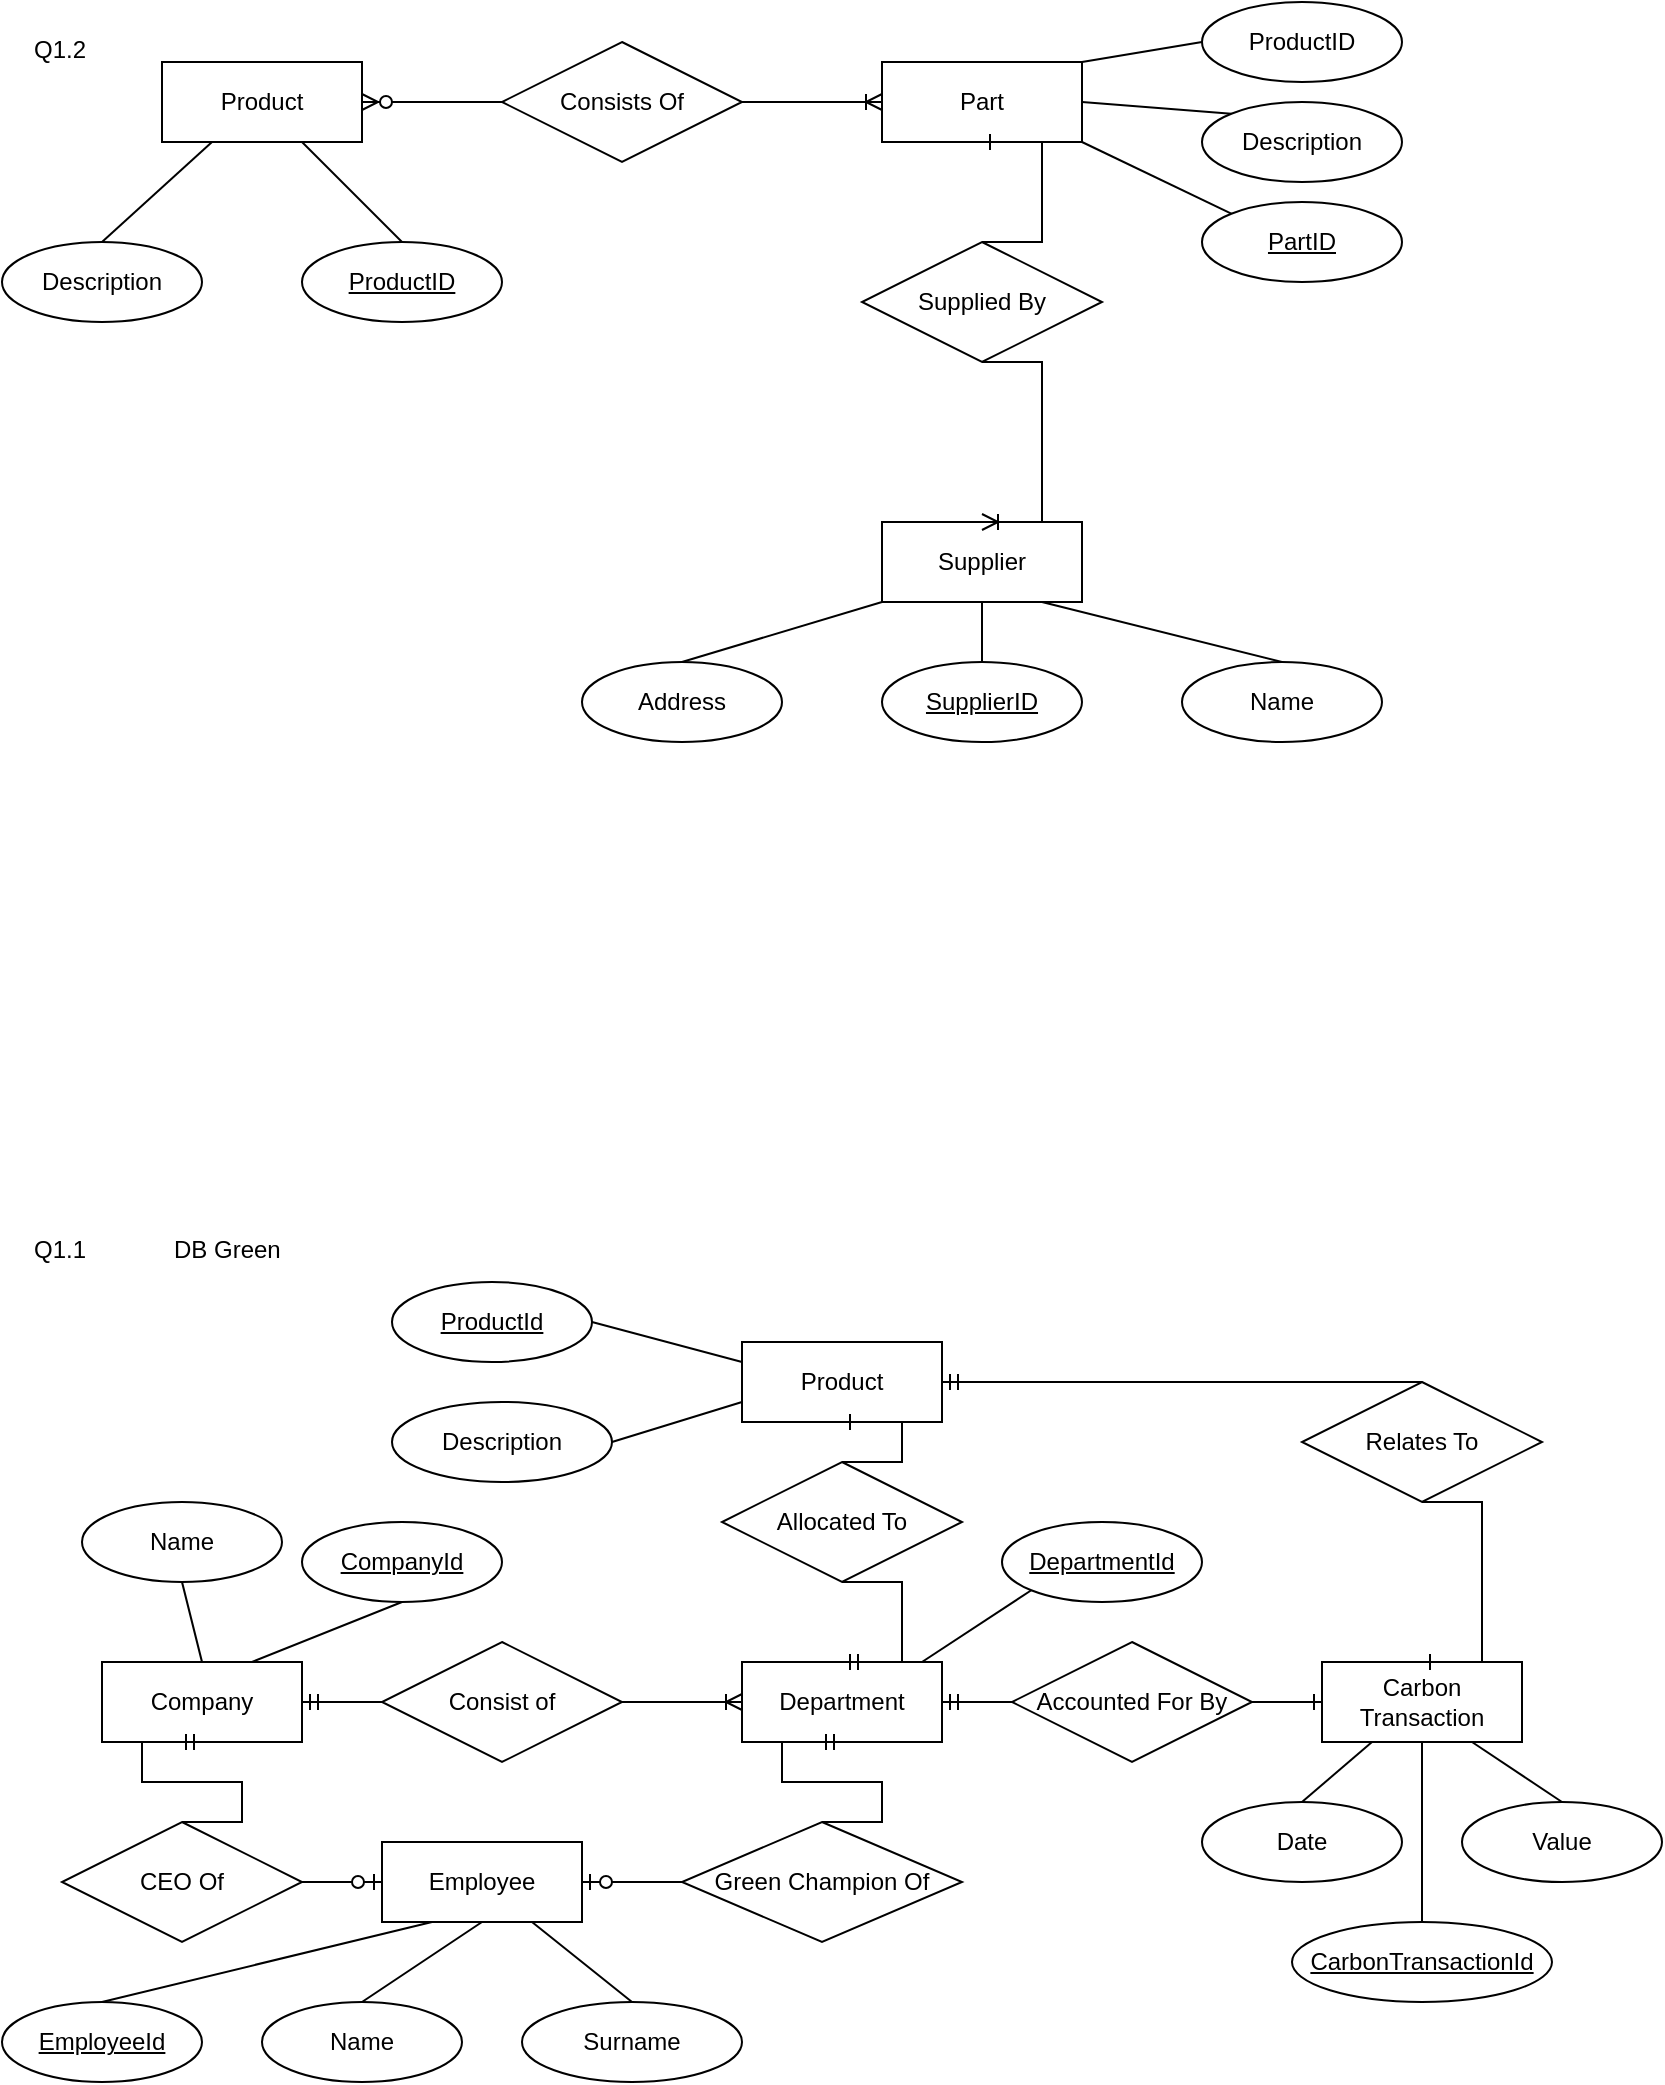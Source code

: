 <mxfile version="20.5.1" type="github">
  <diagram id="R2lEEEUBdFMjLlhIrx00" name="Page-1">
    <mxGraphModel dx="868" dy="488" grid="1" gridSize="10" guides="1" tooltips="1" connect="1" arrows="1" fold="1" page="1" pageScale="1" pageWidth="850" pageHeight="1100" math="0" shadow="0" extFonts="Permanent Marker^https://fonts.googleapis.com/css?family=Permanent+Marker">
      <root>
        <mxCell id="0" />
        <mxCell id="1" parent="0" />
        <mxCell id="xFFertaO3U4QRvvHSYJf-8" value="Company" style="whiteSpace=wrap;html=1;align=center;" vertex="1" parent="1">
          <mxGeometry x="60" y="840" width="100" height="40" as="geometry" />
        </mxCell>
        <mxCell id="xFFertaO3U4QRvvHSYJf-9" value="Name" style="ellipse;whiteSpace=wrap;html=1;align=center;" vertex="1" parent="1">
          <mxGeometry x="50" y="760" width="100" height="40" as="geometry" />
        </mxCell>
        <mxCell id="xFFertaO3U4QRvvHSYJf-11" value="Consist of" style="shape=rhombus;perimeter=rhombusPerimeter;whiteSpace=wrap;html=1;align=center;" vertex="1" parent="1">
          <mxGeometry x="200" y="830" width="120" height="60" as="geometry" />
        </mxCell>
        <mxCell id="xFFertaO3U4QRvvHSYJf-12" value="Department" style="whiteSpace=wrap;html=1;align=center;" vertex="1" parent="1">
          <mxGeometry x="380" y="840" width="100" height="40" as="geometry" />
        </mxCell>
        <mxCell id="xFFertaO3U4QRvvHSYJf-13" value="" style="edgeStyle=entityRelationEdgeStyle;fontSize=12;html=1;endArrow=ERoneToMany;rounded=0;entryX=0;entryY=0.5;entryDx=0;entryDy=0;exitX=1;exitY=0.5;exitDx=0;exitDy=0;" edge="1" parent="1" source="xFFertaO3U4QRvvHSYJf-11" target="xFFertaO3U4QRvvHSYJf-12">
          <mxGeometry width="100" height="100" relative="1" as="geometry">
            <mxPoint x="400" y="870" as="sourcePoint" />
            <mxPoint x="500" y="770" as="targetPoint" />
          </mxGeometry>
        </mxCell>
        <mxCell id="xFFertaO3U4QRvvHSYJf-14" value="" style="edgeStyle=entityRelationEdgeStyle;fontSize=12;html=1;endArrow=ERmandOne;rounded=0;entryX=1;entryY=0.5;entryDx=0;entryDy=0;exitX=0;exitY=0.5;exitDx=0;exitDy=0;" edge="1" parent="1" source="xFFertaO3U4QRvvHSYJf-11" target="xFFertaO3U4QRvvHSYJf-8">
          <mxGeometry width="100" height="100" relative="1" as="geometry">
            <mxPoint x="120" y="960" as="sourcePoint" />
            <mxPoint x="220" y="860" as="targetPoint" />
          </mxGeometry>
        </mxCell>
        <mxCell id="xFFertaO3U4QRvvHSYJf-17" value="Employee" style="whiteSpace=wrap;html=1;align=center;" vertex="1" parent="1">
          <mxGeometry x="200" y="930" width="100" height="40" as="geometry" />
        </mxCell>
        <mxCell id="xFFertaO3U4QRvvHSYJf-19" value="CEO Of" style="shape=rhombus;perimeter=rhombusPerimeter;whiteSpace=wrap;html=1;align=center;" vertex="1" parent="1">
          <mxGeometry x="40" y="920" width="120" height="60" as="geometry" />
        </mxCell>
        <mxCell id="xFFertaO3U4QRvvHSYJf-21" value="" style="edgeStyle=entityRelationEdgeStyle;fontSize=12;html=1;endArrow=ERzeroToOne;endFill=1;rounded=0;entryX=0;entryY=0.5;entryDx=0;entryDy=0;exitX=1;exitY=0.5;exitDx=0;exitDy=0;" edge="1" parent="1" source="xFFertaO3U4QRvvHSYJf-19" target="xFFertaO3U4QRvvHSYJf-17">
          <mxGeometry width="100" height="100" relative="1" as="geometry">
            <mxPoint x="400" y="890" as="sourcePoint" />
            <mxPoint x="500" y="790" as="targetPoint" />
          </mxGeometry>
        </mxCell>
        <mxCell id="xFFertaO3U4QRvvHSYJf-22" value="Green Champion Of" style="shape=rhombus;perimeter=rhombusPerimeter;whiteSpace=wrap;html=1;align=center;container=1;" vertex="1" parent="1">
          <mxGeometry x="350" y="920" width="140" height="60" as="geometry" />
        </mxCell>
        <mxCell id="xFFertaO3U4QRvvHSYJf-27" value="" style="edgeStyle=entityRelationEdgeStyle;fontSize=12;html=1;endArrow=ERmandOne;rounded=0;entryX=0.5;entryY=1;entryDx=0;entryDy=0;exitX=0.5;exitY=0;exitDx=0;exitDy=0;" edge="1" parent="1" source="xFFertaO3U4QRvvHSYJf-22" target="xFFertaO3U4QRvvHSYJf-12">
          <mxGeometry width="100" height="100" relative="1" as="geometry">
            <mxPoint x="310" y="1080" as="sourcePoint" />
            <mxPoint x="350" y="1000" as="targetPoint" />
          </mxGeometry>
        </mxCell>
        <mxCell id="xFFertaO3U4QRvvHSYJf-28" value="" style="edgeStyle=entityRelationEdgeStyle;fontSize=12;html=1;endArrow=ERmandOne;rounded=0;entryX=0.5;entryY=1;entryDx=0;entryDy=0;exitX=0.5;exitY=0;exitDx=0;exitDy=0;" edge="1" parent="1" source="xFFertaO3U4QRvvHSYJf-19" target="xFFertaO3U4QRvvHSYJf-8">
          <mxGeometry width="100" height="100" relative="1" as="geometry">
            <mxPoint x="30" y="950" as="sourcePoint" />
            <mxPoint x="90" y="1030" as="targetPoint" />
          </mxGeometry>
        </mxCell>
        <mxCell id="xFFertaO3U4QRvvHSYJf-29" value="" style="edgeStyle=entityRelationEdgeStyle;fontSize=12;html=1;endArrow=ERzeroToOne;endFill=1;rounded=0;entryX=1;entryY=0.5;entryDx=0;entryDy=0;exitX=0;exitY=0.5;exitDx=0;exitDy=0;" edge="1" parent="1" source="xFFertaO3U4QRvvHSYJf-22" target="xFFertaO3U4QRvvHSYJf-17">
          <mxGeometry width="100" height="100" relative="1" as="geometry">
            <mxPoint x="220" y="1150" as="sourcePoint" />
            <mxPoint x="320" y="1050" as="targetPoint" />
          </mxGeometry>
        </mxCell>
        <mxCell id="xFFertaO3U4QRvvHSYJf-30" value="Surname" style="ellipse;whiteSpace=wrap;html=1;align=center;" vertex="1" parent="1">
          <mxGeometry x="270" y="1010" width="110" height="40" as="geometry" />
        </mxCell>
        <mxCell id="xFFertaO3U4QRvvHSYJf-31" value="Name" style="ellipse;whiteSpace=wrap;html=1;align=center;" vertex="1" parent="1">
          <mxGeometry x="140" y="1010" width="100" height="40" as="geometry" />
        </mxCell>
        <mxCell id="xFFertaO3U4QRvvHSYJf-34" value="Product" style="whiteSpace=wrap;html=1;align=center;" vertex="1" parent="1">
          <mxGeometry x="380" y="680" width="100" height="40" as="geometry" />
        </mxCell>
        <mxCell id="xFFertaO3U4QRvvHSYJf-35" value="Allocated To" style="shape=rhombus;perimeter=rhombusPerimeter;whiteSpace=wrap;html=1;align=center;" vertex="1" parent="1">
          <mxGeometry x="370" y="740" width="120" height="60" as="geometry" />
        </mxCell>
        <mxCell id="xFFertaO3U4QRvvHSYJf-37" value="" style="edgeStyle=entityRelationEdgeStyle;fontSize=12;html=1;endArrow=ERmandOne;rounded=0;entryX=0.5;entryY=0;entryDx=0;entryDy=0;exitX=0.5;exitY=1;exitDx=0;exitDy=0;" edge="1" parent="1" source="xFFertaO3U4QRvvHSYJf-35" target="xFFertaO3U4QRvvHSYJf-12">
          <mxGeometry width="100" height="100" relative="1" as="geometry">
            <mxPoint x="340" y="960" as="sourcePoint" />
            <mxPoint x="440" y="860" as="targetPoint" />
          </mxGeometry>
        </mxCell>
        <mxCell id="xFFertaO3U4QRvvHSYJf-38" value="Description" style="ellipse;whiteSpace=wrap;html=1;align=center;" vertex="1" parent="1">
          <mxGeometry x="205" y="710" width="110" height="40" as="geometry" />
        </mxCell>
        <mxCell id="xFFertaO3U4QRvvHSYJf-39" value="Carbon Transaction" style="whiteSpace=wrap;html=1;align=center;" vertex="1" parent="1">
          <mxGeometry x="670" y="840" width="100" height="40" as="geometry" />
        </mxCell>
        <mxCell id="xFFertaO3U4QRvvHSYJf-40" value="" style="edgeStyle=entityRelationEdgeStyle;fontSize=12;html=1;endArrow=ERmandOne;rounded=0;entryX=1;entryY=0.5;entryDx=0;entryDy=0;exitX=0;exitY=0.5;exitDx=0;exitDy=0;" edge="1" parent="1" source="xFFertaO3U4QRvvHSYJf-42" target="xFFertaO3U4QRvvHSYJf-12">
          <mxGeometry width="100" height="100" relative="1" as="geometry">
            <mxPoint x="520" y="990" as="sourcePoint" />
            <mxPoint x="600" y="900" as="targetPoint" />
          </mxGeometry>
        </mxCell>
        <mxCell id="xFFertaO3U4QRvvHSYJf-42" value="Accounted For By" style="shape=rhombus;perimeter=rhombusPerimeter;whiteSpace=wrap;html=1;align=center;" vertex="1" parent="1">
          <mxGeometry x="515" y="830" width="120" height="60" as="geometry" />
        </mxCell>
        <mxCell id="xFFertaO3U4QRvvHSYJf-43" value="Relates To" style="shape=rhombus;perimeter=rhombusPerimeter;whiteSpace=wrap;html=1;align=center;" vertex="1" parent="1">
          <mxGeometry x="660" y="700" width="120" height="60" as="geometry" />
        </mxCell>
        <mxCell id="xFFertaO3U4QRvvHSYJf-44" value="Date" style="ellipse;whiteSpace=wrap;html=1;align=center;" vertex="1" parent="1">
          <mxGeometry x="610" y="910" width="100" height="40" as="geometry" />
        </mxCell>
        <mxCell id="xFFertaO3U4QRvvHSYJf-45" value="Value" style="ellipse;whiteSpace=wrap;html=1;align=center;" vertex="1" parent="1">
          <mxGeometry x="740" y="910" width="100" height="40" as="geometry" />
        </mxCell>
        <mxCell id="xFFertaO3U4QRvvHSYJf-50" value="" style="endArrow=none;html=1;rounded=0;entryX=1;entryY=0.5;entryDx=0;entryDy=0;exitX=0;exitY=0.75;exitDx=0;exitDy=0;" edge="1" parent="1" source="xFFertaO3U4QRvvHSYJf-34" target="xFFertaO3U4QRvvHSYJf-38">
          <mxGeometry width="50" height="50" relative="1" as="geometry">
            <mxPoint x="380" y="940" as="sourcePoint" />
            <mxPoint x="430" y="890" as="targetPoint" />
          </mxGeometry>
        </mxCell>
        <mxCell id="xFFertaO3U4QRvvHSYJf-51" value="" style="endArrow=none;html=1;rounded=0;entryX=0.5;entryY=1;entryDx=0;entryDy=0;exitX=0.5;exitY=0;exitDx=0;exitDy=0;" edge="1" parent="1" source="xFFertaO3U4QRvvHSYJf-8" target="xFFertaO3U4QRvvHSYJf-9">
          <mxGeometry width="50" height="50" relative="1" as="geometry">
            <mxPoint x="390" y="950" as="sourcePoint" />
            <mxPoint x="440" y="900" as="targetPoint" />
          </mxGeometry>
        </mxCell>
        <mxCell id="xFFertaO3U4QRvvHSYJf-52" value="" style="endArrow=none;html=1;rounded=0;entryX=0.75;entryY=1;entryDx=0;entryDy=0;exitX=0.5;exitY=0;exitDx=0;exitDy=0;" edge="1" parent="1" source="xFFertaO3U4QRvvHSYJf-45" target="xFFertaO3U4QRvvHSYJf-39">
          <mxGeometry width="50" height="50" relative="1" as="geometry">
            <mxPoint x="400" y="960" as="sourcePoint" />
            <mxPoint x="450" y="910" as="targetPoint" />
          </mxGeometry>
        </mxCell>
        <mxCell id="xFFertaO3U4QRvvHSYJf-53" value="" style="endArrow=none;html=1;rounded=0;entryX=0.25;entryY=1;entryDx=0;entryDy=0;exitX=0.5;exitY=0;exitDx=0;exitDy=0;" edge="1" parent="1" source="xFFertaO3U4QRvvHSYJf-44" target="xFFertaO3U4QRvvHSYJf-39">
          <mxGeometry width="50" height="50" relative="1" as="geometry">
            <mxPoint x="410" y="970" as="sourcePoint" />
            <mxPoint x="460" y="920" as="targetPoint" />
          </mxGeometry>
        </mxCell>
        <mxCell id="xFFertaO3U4QRvvHSYJf-54" value="" style="endArrow=none;html=1;rounded=0;exitX=0.5;exitY=0;exitDx=0;exitDy=0;entryX=0.5;entryY=1;entryDx=0;entryDy=0;" edge="1" parent="1" source="xFFertaO3U4QRvvHSYJf-31" target="xFFertaO3U4QRvvHSYJf-17">
          <mxGeometry width="50" height="50" relative="1" as="geometry">
            <mxPoint x="420" y="980" as="sourcePoint" />
            <mxPoint x="470" y="930" as="targetPoint" />
          </mxGeometry>
        </mxCell>
        <mxCell id="xFFertaO3U4QRvvHSYJf-55" value="" style="endArrow=none;html=1;rounded=0;exitX=0.5;exitY=0;exitDx=0;exitDy=0;entryX=0.75;entryY=1;entryDx=0;entryDy=0;" edge="1" parent="1" source="xFFertaO3U4QRvvHSYJf-30" target="xFFertaO3U4QRvvHSYJf-17">
          <mxGeometry width="50" height="50" relative="1" as="geometry">
            <mxPoint x="430" y="990" as="sourcePoint" />
            <mxPoint x="480" y="940" as="targetPoint" />
          </mxGeometry>
        </mxCell>
        <mxCell id="xFFertaO3U4QRvvHSYJf-58" value="" style="edgeStyle=entityRelationEdgeStyle;fontSize=12;html=1;endArrow=ERone;endFill=1;rounded=0;entryX=0.5;entryY=1;entryDx=0;entryDy=0;exitX=0.5;exitY=0;exitDx=0;exitDy=0;" edge="1" parent="1" source="xFFertaO3U4QRvvHSYJf-35" target="xFFertaO3U4QRvvHSYJf-34">
          <mxGeometry width="100" height="100" relative="1" as="geometry">
            <mxPoint x="340" y="960" as="sourcePoint" />
            <mxPoint x="440" y="860" as="targetPoint" />
          </mxGeometry>
        </mxCell>
        <mxCell id="xFFertaO3U4QRvvHSYJf-59" value="" style="edgeStyle=entityRelationEdgeStyle;fontSize=12;html=1;endArrow=ERmandOne;rounded=0;entryX=1;entryY=0.5;entryDx=0;entryDy=0;exitX=0.5;exitY=0;exitDx=0;exitDy=0;" edge="1" parent="1" source="xFFertaO3U4QRvvHSYJf-43" target="xFFertaO3U4QRvvHSYJf-34">
          <mxGeometry width="100" height="100" relative="1" as="geometry">
            <mxPoint x="340" y="960" as="sourcePoint" />
            <mxPoint x="440" y="860" as="targetPoint" />
          </mxGeometry>
        </mxCell>
        <mxCell id="xFFertaO3U4QRvvHSYJf-60" value="" style="edgeStyle=entityRelationEdgeStyle;fontSize=12;html=1;endArrow=ERone;endFill=1;rounded=0;entryX=0.5;entryY=0;entryDx=0;entryDy=0;exitX=0.5;exitY=1;exitDx=0;exitDy=0;" edge="1" parent="1" source="xFFertaO3U4QRvvHSYJf-43" target="xFFertaO3U4QRvvHSYJf-39">
          <mxGeometry width="100" height="100" relative="1" as="geometry">
            <mxPoint x="360" y="960" as="sourcePoint" />
            <mxPoint x="460" y="860" as="targetPoint" />
          </mxGeometry>
        </mxCell>
        <mxCell id="xFFertaO3U4QRvvHSYJf-61" value="" style="edgeStyle=entityRelationEdgeStyle;fontSize=12;html=1;endArrow=ERone;endFill=1;rounded=0;entryX=0;entryY=0.5;entryDx=0;entryDy=0;exitX=1;exitY=0.5;exitDx=0;exitDy=0;" edge="1" parent="1" source="xFFertaO3U4QRvvHSYJf-42" target="xFFertaO3U4QRvvHSYJf-39">
          <mxGeometry width="100" height="100" relative="1" as="geometry">
            <mxPoint x="640" y="880" as="sourcePoint" />
            <mxPoint x="460" y="860" as="targetPoint" />
          </mxGeometry>
        </mxCell>
        <mxCell id="xFFertaO3U4QRvvHSYJf-63" value="" style="endArrow=none;html=1;rounded=0;entryX=0.25;entryY=1;entryDx=0;entryDy=0;" edge="1" parent="1" target="xFFertaO3U4QRvvHSYJf-17">
          <mxGeometry relative="1" as="geometry">
            <mxPoint x="60" y="1010" as="sourcePoint" />
            <mxPoint x="180" y="960" as="targetPoint" />
          </mxGeometry>
        </mxCell>
        <mxCell id="xFFertaO3U4QRvvHSYJf-64" value="EmployeeId" style="ellipse;whiteSpace=wrap;html=1;align=center;fontStyle=4;" vertex="1" parent="1">
          <mxGeometry x="10" y="1010" width="100" height="40" as="geometry" />
        </mxCell>
        <mxCell id="xFFertaO3U4QRvvHSYJf-67" value="ProductId" style="ellipse;whiteSpace=wrap;html=1;align=center;fontStyle=4;" vertex="1" parent="1">
          <mxGeometry x="205" y="650" width="100" height="40" as="geometry" />
        </mxCell>
        <mxCell id="xFFertaO3U4QRvvHSYJf-68" value="" style="endArrow=none;html=1;rounded=0;entryX=0;entryY=0.25;entryDx=0;entryDy=0;exitX=1;exitY=0.5;exitDx=0;exitDy=0;" edge="1" parent="1" source="xFFertaO3U4QRvvHSYJf-67" target="xFFertaO3U4QRvvHSYJf-34">
          <mxGeometry relative="1" as="geometry">
            <mxPoint x="270" y="850" as="sourcePoint" />
            <mxPoint x="430" y="850" as="targetPoint" />
          </mxGeometry>
        </mxCell>
        <mxCell id="xFFertaO3U4QRvvHSYJf-69" value="CarbonTransactionId" style="ellipse;whiteSpace=wrap;html=1;align=center;fontStyle=4;" vertex="1" parent="1">
          <mxGeometry x="655" y="970" width="130" height="40" as="geometry" />
        </mxCell>
        <mxCell id="xFFertaO3U4QRvvHSYJf-70" value="" style="endArrow=none;html=1;rounded=0;entryX=0.5;entryY=1;entryDx=0;entryDy=0;exitX=0.5;exitY=0;exitDx=0;exitDy=0;" edge="1" parent="1" source="xFFertaO3U4QRvvHSYJf-69" target="xFFertaO3U4QRvvHSYJf-39">
          <mxGeometry relative="1" as="geometry">
            <mxPoint x="270" y="850" as="sourcePoint" />
            <mxPoint x="430" y="850" as="targetPoint" />
          </mxGeometry>
        </mxCell>
        <mxCell id="xFFertaO3U4QRvvHSYJf-71" value="CompanyId" style="ellipse;whiteSpace=wrap;html=1;align=center;fontStyle=4;" vertex="1" parent="1">
          <mxGeometry x="160" y="770" width="100" height="40" as="geometry" />
        </mxCell>
        <mxCell id="xFFertaO3U4QRvvHSYJf-72" value="" style="endArrow=none;html=1;rounded=0;entryX=0.5;entryY=1;entryDx=0;entryDy=0;exitX=0.75;exitY=0;exitDx=0;exitDy=0;" edge="1" parent="1" source="xFFertaO3U4QRvvHSYJf-8" target="xFFertaO3U4QRvvHSYJf-71">
          <mxGeometry relative="1" as="geometry">
            <mxPoint x="270" y="850" as="sourcePoint" />
            <mxPoint x="430" y="850" as="targetPoint" />
          </mxGeometry>
        </mxCell>
        <mxCell id="xFFertaO3U4QRvvHSYJf-73" value="DepartmentId" style="ellipse;whiteSpace=wrap;html=1;align=center;fontStyle=4;" vertex="1" parent="1">
          <mxGeometry x="510" y="770" width="100" height="40" as="geometry" />
        </mxCell>
        <mxCell id="xFFertaO3U4QRvvHSYJf-74" value="" style="endArrow=none;html=1;rounded=0;entryX=0;entryY=1;entryDx=0;entryDy=0;" edge="1" parent="1" target="xFFertaO3U4QRvvHSYJf-73">
          <mxGeometry relative="1" as="geometry">
            <mxPoint x="470" y="840" as="sourcePoint" />
            <mxPoint x="540" y="820" as="targetPoint" />
          </mxGeometry>
        </mxCell>
        <mxCell id="xFFertaO3U4QRvvHSYJf-78" value="Q1.1" style="text;strokeColor=none;fillColor=none;spacingLeft=4;spacingRight=4;overflow=hidden;rotatable=0;points=[[0,0.5],[1,0.5]];portConstraint=eastwest;fontSize=12;" vertex="1" parent="1">
          <mxGeometry x="20" y="620" width="40" height="30" as="geometry" />
        </mxCell>
        <mxCell id="xFFertaO3U4QRvvHSYJf-79" value="Q1.2" style="text;strokeColor=none;fillColor=none;spacingLeft=4;spacingRight=4;overflow=hidden;rotatable=0;points=[[0,0.5],[1,0.5]];portConstraint=eastwest;fontSize=12;" vertex="1" parent="1">
          <mxGeometry x="20" y="20" width="40" height="30" as="geometry" />
        </mxCell>
        <mxCell id="xFFertaO3U4QRvvHSYJf-80" value="Supplier" style="whiteSpace=wrap;html=1;align=center;" vertex="1" parent="1">
          <mxGeometry x="450" y="270" width="100" height="40" as="geometry" />
        </mxCell>
        <mxCell id="xFFertaO3U4QRvvHSYJf-81" value="Part" style="whiteSpace=wrap;html=1;align=center;" vertex="1" parent="1">
          <mxGeometry x="450" y="40" width="100" height="40" as="geometry" />
        </mxCell>
        <mxCell id="xFFertaO3U4QRvvHSYJf-82" value="Product" style="whiteSpace=wrap;html=1;align=center;" vertex="1" parent="1">
          <mxGeometry x="90" y="40" width="100" height="40" as="geometry" />
        </mxCell>
        <mxCell id="xFFertaO3U4QRvvHSYJf-83" value="Consists Of" style="shape=rhombus;perimeter=rhombusPerimeter;whiteSpace=wrap;html=1;align=center;" vertex="1" parent="1">
          <mxGeometry x="260" y="30" width="120" height="60" as="geometry" />
        </mxCell>
        <mxCell id="xFFertaO3U4QRvvHSYJf-84" value="Supplied By" style="shape=rhombus;perimeter=rhombusPerimeter;whiteSpace=wrap;html=1;align=center;" vertex="1" parent="1">
          <mxGeometry x="440" y="130" width="120" height="60" as="geometry" />
        </mxCell>
        <mxCell id="xFFertaO3U4QRvvHSYJf-85" value="" style="edgeStyle=entityRelationEdgeStyle;fontSize=12;html=1;endArrow=ERzeroToMany;endFill=1;rounded=0;entryX=1;entryY=0.5;entryDx=0;entryDy=0;exitX=0;exitY=0.5;exitDx=0;exitDy=0;" edge="1" parent="1" source="xFFertaO3U4QRvvHSYJf-83" target="xFFertaO3U4QRvvHSYJf-82">
          <mxGeometry width="100" height="100" relative="1" as="geometry">
            <mxPoint x="230" y="180" as="sourcePoint" />
            <mxPoint x="120" y="110" as="targetPoint" />
          </mxGeometry>
        </mxCell>
        <mxCell id="xFFertaO3U4QRvvHSYJf-86" value="" style="edgeStyle=entityRelationEdgeStyle;fontSize=12;html=1;endArrow=ERoneToMany;rounded=0;entryX=0;entryY=0.5;entryDx=0;entryDy=0;exitX=1;exitY=0.5;exitDx=0;exitDy=0;" edge="1" parent="1" source="xFFertaO3U4QRvvHSYJf-83" target="xFFertaO3U4QRvvHSYJf-81">
          <mxGeometry width="100" height="100" relative="1" as="geometry">
            <mxPoint x="340" y="160" as="sourcePoint" />
            <mxPoint x="440" y="60" as="targetPoint" />
          </mxGeometry>
        </mxCell>
        <mxCell id="xFFertaO3U4QRvvHSYJf-87" value="" style="edgeStyle=entityRelationEdgeStyle;fontSize=12;html=1;endArrow=ERone;endFill=1;rounded=0;entryX=0.5;entryY=1;entryDx=0;entryDy=0;exitX=0.5;exitY=0;exitDx=0;exitDy=0;" edge="1" parent="1" source="xFFertaO3U4QRvvHSYJf-84" target="xFFertaO3U4QRvvHSYJf-81">
          <mxGeometry width="100" height="100" relative="1" as="geometry">
            <mxPoint x="400" y="210" as="sourcePoint" />
            <mxPoint x="500" y="110" as="targetPoint" />
          </mxGeometry>
        </mxCell>
        <mxCell id="xFFertaO3U4QRvvHSYJf-88" value="" style="edgeStyle=entityRelationEdgeStyle;fontSize=12;html=1;endArrow=ERoneToMany;rounded=0;exitX=0.5;exitY=1;exitDx=0;exitDy=0;entryX=0.5;entryY=0;entryDx=0;entryDy=0;" edge="1" parent="1" source="xFFertaO3U4QRvvHSYJf-84" target="xFFertaO3U4QRvvHSYJf-80">
          <mxGeometry width="100" height="100" relative="1" as="geometry">
            <mxPoint x="380" y="300" as="sourcePoint" />
            <mxPoint x="480" y="240" as="targetPoint" />
          </mxGeometry>
        </mxCell>
        <mxCell id="xFFertaO3U4QRvvHSYJf-89" value="ProductID" style="ellipse;whiteSpace=wrap;html=1;align=center;fontStyle=4;" vertex="1" parent="1">
          <mxGeometry x="160" y="130" width="100" height="40" as="geometry" />
        </mxCell>
        <mxCell id="xFFertaO3U4QRvvHSYJf-90" value="Description" style="ellipse;whiteSpace=wrap;html=1;align=center;" vertex="1" parent="1">
          <mxGeometry x="10" y="130" width="100" height="40" as="geometry" />
        </mxCell>
        <mxCell id="xFFertaO3U4QRvvHSYJf-91" value="" style="endArrow=none;html=1;rounded=0;exitX=0.5;exitY=0;exitDx=0;exitDy=0;" edge="1" parent="1" source="xFFertaO3U4QRvvHSYJf-89">
          <mxGeometry relative="1" as="geometry">
            <mxPoint x="280" y="140" as="sourcePoint" />
            <mxPoint x="160" y="80" as="targetPoint" />
          </mxGeometry>
        </mxCell>
        <mxCell id="xFFertaO3U4QRvvHSYJf-92" value="" style="endArrow=none;html=1;rounded=0;exitX=0.25;exitY=1;exitDx=0;exitDy=0;entryX=0.5;entryY=0;entryDx=0;entryDy=0;" edge="1" parent="1" source="xFFertaO3U4QRvvHSYJf-82" target="xFFertaO3U4QRvvHSYJf-90">
          <mxGeometry relative="1" as="geometry">
            <mxPoint x="280" y="140" as="sourcePoint" />
            <mxPoint x="440" y="140" as="targetPoint" />
          </mxGeometry>
        </mxCell>
        <mxCell id="xFFertaO3U4QRvvHSYJf-93" value="PartID" style="ellipse;whiteSpace=wrap;html=1;align=center;fontStyle=4;" vertex="1" parent="1">
          <mxGeometry x="610" y="110" width="100" height="40" as="geometry" />
        </mxCell>
        <mxCell id="xFFertaO3U4QRvvHSYJf-94" value="Description" style="ellipse;whiteSpace=wrap;html=1;align=center;" vertex="1" parent="1">
          <mxGeometry x="610" y="60" width="100" height="40" as="geometry" />
        </mxCell>
        <mxCell id="xFFertaO3U4QRvvHSYJf-95" value="ProductID" style="ellipse;whiteSpace=wrap;html=1;align=center;" vertex="1" parent="1">
          <mxGeometry x="610" y="10" width="100" height="40" as="geometry" />
        </mxCell>
        <mxCell id="xFFertaO3U4QRvvHSYJf-96" value="DB Green" style="text;strokeColor=none;fillColor=none;spacingLeft=4;spacingRight=4;overflow=hidden;rotatable=0;points=[[0,0.5],[1,0.5]];portConstraint=eastwest;fontSize=12;" vertex="1" parent="1">
          <mxGeometry x="90" y="620" width="70" height="30" as="geometry" />
        </mxCell>
        <mxCell id="xFFertaO3U4QRvvHSYJf-99" value="" style="endArrow=none;html=1;rounded=0;entryX=0;entryY=0.5;entryDx=0;entryDy=0;" edge="1" parent="1" target="xFFertaO3U4QRvvHSYJf-95">
          <mxGeometry relative="1" as="geometry">
            <mxPoint x="550" y="40" as="sourcePoint" />
            <mxPoint x="440" y="90" as="targetPoint" />
          </mxGeometry>
        </mxCell>
        <mxCell id="xFFertaO3U4QRvvHSYJf-100" value="" style="endArrow=none;html=1;rounded=0;entryX=0;entryY=0;entryDx=0;entryDy=0;exitX=1;exitY=1;exitDx=0;exitDy=0;" edge="1" parent="1" source="xFFertaO3U4QRvvHSYJf-81" target="xFFertaO3U4QRvvHSYJf-93">
          <mxGeometry relative="1" as="geometry">
            <mxPoint x="280" y="90" as="sourcePoint" />
            <mxPoint x="440" y="90" as="targetPoint" />
          </mxGeometry>
        </mxCell>
        <mxCell id="xFFertaO3U4QRvvHSYJf-101" value="" style="endArrow=none;html=1;rounded=0;entryX=0;entryY=0;entryDx=0;entryDy=0;" edge="1" parent="1" target="xFFertaO3U4QRvvHSYJf-94">
          <mxGeometry relative="1" as="geometry">
            <mxPoint x="550" y="60" as="sourcePoint" />
            <mxPoint x="620" y="60" as="targetPoint" />
          </mxGeometry>
        </mxCell>
        <mxCell id="xFFertaO3U4QRvvHSYJf-102" value="SupplierID" style="ellipse;whiteSpace=wrap;html=1;align=center;fontStyle=4;" vertex="1" parent="1">
          <mxGeometry x="450" y="340" width="100" height="40" as="geometry" />
        </mxCell>
        <mxCell id="xFFertaO3U4QRvvHSYJf-103" value="Address" style="ellipse;whiteSpace=wrap;html=1;align=center;" vertex="1" parent="1">
          <mxGeometry x="300" y="340" width="100" height="40" as="geometry" />
        </mxCell>
        <mxCell id="xFFertaO3U4QRvvHSYJf-104" value="Name" style="ellipse;whiteSpace=wrap;html=1;align=center;" vertex="1" parent="1">
          <mxGeometry x="600" y="340" width="100" height="40" as="geometry" />
        </mxCell>
        <mxCell id="xFFertaO3U4QRvvHSYJf-105" value="" style="endArrow=none;html=1;rounded=0;entryX=0.5;entryY=1;entryDx=0;entryDy=0;exitX=0.5;exitY=0;exitDx=0;exitDy=0;" edge="1" parent="1" source="xFFertaO3U4QRvvHSYJf-102" target="xFFertaO3U4QRvvHSYJf-80">
          <mxGeometry relative="1" as="geometry">
            <mxPoint x="355" y="330" as="sourcePoint" />
            <mxPoint x="515" y="330" as="targetPoint" />
          </mxGeometry>
        </mxCell>
        <mxCell id="xFFertaO3U4QRvvHSYJf-106" value="" style="endArrow=none;html=1;rounded=0;entryX=0.5;entryY=0;entryDx=0;entryDy=0;" edge="1" parent="1" target="xFFertaO3U4QRvvHSYJf-104">
          <mxGeometry relative="1" as="geometry">
            <mxPoint x="530" y="310" as="sourcePoint" />
            <mxPoint x="690" y="310" as="targetPoint" />
          </mxGeometry>
        </mxCell>
        <mxCell id="xFFertaO3U4QRvvHSYJf-107" value="" style="endArrow=none;html=1;rounded=0;entryX=0;entryY=1;entryDx=0;entryDy=0;exitX=0.5;exitY=0;exitDx=0;exitDy=0;" edge="1" parent="1" source="xFFertaO3U4QRvvHSYJf-103" target="xFFertaO3U4QRvvHSYJf-80">
          <mxGeometry relative="1" as="geometry">
            <mxPoint x="290" y="300" as="sourcePoint" />
            <mxPoint x="450" y="300" as="targetPoint" />
          </mxGeometry>
        </mxCell>
      </root>
    </mxGraphModel>
  </diagram>
</mxfile>
